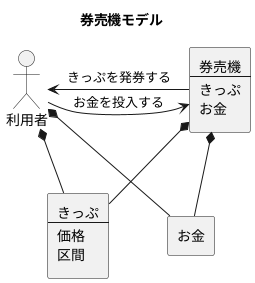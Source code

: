 @startuml

title "券売機モデル"


actor "利用者" as user

agent kenbaiki as "
券売機
--
きっぷ
お金
"
agent ticket as "
きっぷ
--
価格
区間
"
agent "お金" as money

user -right---> kenbaiki : お金を投入する
' user -right---> money : 所持
kenbaiki -left-> user : きっぷを発券する

user *-- money
kenbaiki *-- money
user *-- ticket
kenbaiki *-- ticket


@enduml